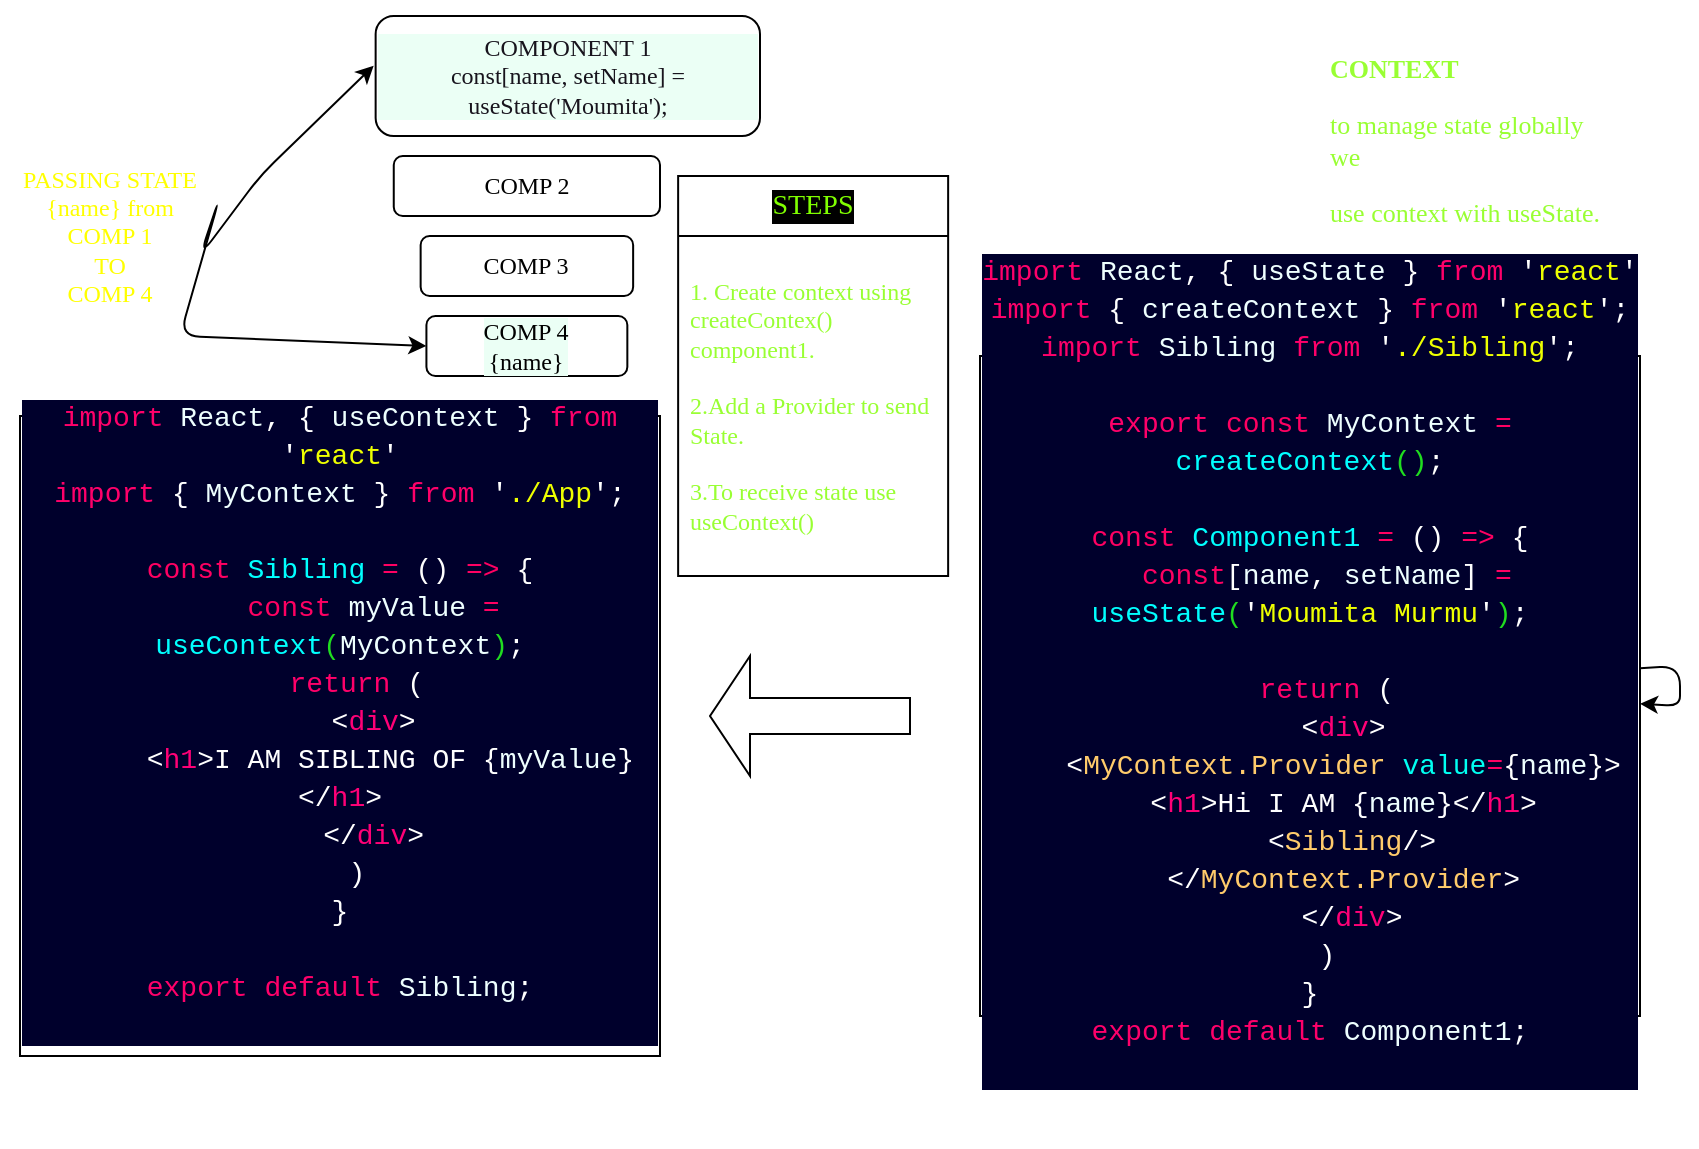 <mxfile>
    <diagram id="_t_SZ6Al54fqi31fHgGA" name="Page-1">
        <mxGraphModel dx="832" dy="1613" grid="1" gridSize="10" guides="1" tooltips="1" connect="1" arrows="1" fold="1" page="1" pageScale="1" pageWidth="850" pageHeight="1100" math="0" shadow="0">
            <root>
                <mxCell id="0"/>
                <mxCell id="1" parent="0"/>
                <mxCell id="25" style="edgeStyle=none;html=1;exitX=0.5;exitY=0;exitDx=0;exitDy=0;fontFamily=Verdana;" edge="1" parent="1" source="11">
                    <mxGeometry relative="1" as="geometry">
                        <mxPoint x="310" y="30" as="targetPoint"/>
                    </mxGeometry>
                </mxCell>
                <mxCell id="11" value="COMPONENT 1&lt;br&gt;const[name, setName] = useState('Moumita');&lt;br&gt;" style="rounded=1;whiteSpace=wrap;html=1;fontFamily=Verdana;labelBackgroundColor=#EBFFF5;fontColor=#18141D;" vertex="1" parent="1">
                    <mxGeometry x="207.82" width="192.18" height="60" as="geometry"/>
                </mxCell>
                <mxCell id="12" value="COMP 2&lt;br&gt;" style="rounded=1;whiteSpace=wrap;html=1;fontFamily=Verdana;" vertex="1" parent="1">
                    <mxGeometry x="216.88" y="70" width="133.12" height="30" as="geometry"/>
                </mxCell>
                <mxCell id="13" value="COMP 3&lt;br&gt;" style="rounded=1;whiteSpace=wrap;html=1;fontFamily=Verdana;" vertex="1" parent="1">
                    <mxGeometry x="230.32" y="110" width="106.25" height="30" as="geometry"/>
                </mxCell>
                <mxCell id="14" value="COMP 4&lt;br&gt;{name}" style="rounded=1;whiteSpace=wrap;html=1;fontFamily=Verdana;labelBackgroundColor=#EBFFF5;fontColor=#000000;" vertex="1" parent="1">
                    <mxGeometry x="233.21" y="150" width="100.46" height="30" as="geometry"/>
                </mxCell>
                <mxCell id="16" value="" style="endArrow=classic;startArrow=classic;html=1;fontFamily=Verdana;entryX=-0.005;entryY=0.414;entryDx=0;entryDy=0;entryPerimeter=0;exitX=0;exitY=0.5;exitDx=0;exitDy=0;" edge="1" parent="1" source="14" target="11">
                    <mxGeometry width="50" height="50" relative="1" as="geometry">
                        <mxPoint x="200" y="320" as="sourcePoint"/>
                        <mxPoint x="130" y="130" as="targetPoint"/>
                        <Array as="points">
                            <mxPoint x="110" y="160"/>
                            <mxPoint x="130" y="90"/>
                            <mxPoint x="120" y="120"/>
                            <mxPoint x="150" y="80"/>
                        </Array>
                    </mxGeometry>
                </mxCell>
                <mxCell id="17" value="PASSING STATE {name} from&lt;br&gt;COMP 1 &lt;br&gt;TO &lt;br&gt;COMP 4" style="text;html=1;strokeColor=none;fillColor=none;align=center;verticalAlign=middle;whiteSpace=wrap;rounded=0;fontFamily=Verdana;fontColor=#FFFF00;" vertex="1" parent="1">
                    <mxGeometry x="20" y="60" width="110" height="100" as="geometry"/>
                </mxCell>
                <mxCell id="33" value="STEPS" style="swimlane;fontStyle=0;childLayout=stackLayout;horizontal=1;startSize=30;horizontalStack=0;resizeParent=1;resizeParentMax=0;resizeLast=0;collapsible=1;marginBottom=0;whiteSpace=wrap;html=1;fontFamily=Verdana;fontSize=14;fontColor=#80FF00;labelBackgroundColor=#000000;" vertex="1" parent="1">
                    <mxGeometry x="359.07" y="80" width="135" height="200" as="geometry"/>
                </mxCell>
                <mxCell id="34" value="1. Create context using createContex() component1.&lt;br style=&quot;font-size: 12px;&quot;&gt;&lt;br style=&quot;font-size: 12px;&quot;&gt;2.Add a Provider to send State.&lt;br style=&quot;font-size: 12px;&quot;&gt;&lt;br style=&quot;font-size: 12px;&quot;&gt;3.To receive state use useContext()" style="text;strokeColor=none;fillColor=none;align=left;verticalAlign=middle;spacingLeft=4;spacingRight=4;overflow=hidden;points=[[0,0.5],[1,0.5]];portConstraint=eastwest;rotatable=0;whiteSpace=wrap;html=1;fontFamily=Verdana;fontSize=12;fontColor=#99FF33;" vertex="1" parent="33">
                    <mxGeometry y="30" width="135" height="170" as="geometry"/>
                </mxCell>
                <mxCell id="43" value="&#10;&lt;div style=&quot;color: rgb(255, 255, 255); background-color: rgb(0, 0, 44); font-family: Consolas, &amp;quot;Courier New&amp;quot;, monospace; font-weight: normal; font-size: 14px; line-height: 19px;&quot;&gt;&lt;div&gt;&lt;span style=&quot;color: #ff006a;&quot;&gt;import&lt;/span&gt;&lt;span style=&quot;color: #ffffff;&quot;&gt; &lt;/span&gt;&lt;span style=&quot;color: #eeffff;&quot;&gt;React&lt;/span&gt;&lt;span style=&quot;color: #ffffff;&quot;&gt;, { &lt;/span&gt;&lt;span style=&quot;color: #eeffff;&quot;&gt;useState&lt;/span&gt;&lt;span style=&quot;color: #ffffff;&quot;&gt; } &lt;/span&gt;&lt;span style=&quot;color: #ff006a;&quot;&gt;from&lt;/span&gt;&lt;span style=&quot;color: #ffffff;&quot;&gt; &lt;/span&gt;&lt;span style=&quot;color: #ffffff;&quot;&gt;'&lt;/span&gt;&lt;span style=&quot;color: #eeff00;&quot;&gt;react&lt;/span&gt;&lt;span style=&quot;color: #ffffff;&quot;&gt;'&lt;/span&gt;&lt;/div&gt;&lt;div&gt;&lt;span style=&quot;color: #ff006a;&quot;&gt;import&lt;/span&gt;&lt;span style=&quot;color: #ffffff;&quot;&gt; { &lt;/span&gt;&lt;span style=&quot;color: #eeffff;&quot;&gt;createContext&lt;/span&gt;&lt;span style=&quot;color: #ffffff;&quot;&gt; } &lt;/span&gt;&lt;span style=&quot;color: #ff006a;&quot;&gt;from&lt;/span&gt;&lt;span style=&quot;color: #ffffff;&quot;&gt; &lt;/span&gt;&lt;span style=&quot;color: #ffffff;&quot;&gt;'&lt;/span&gt;&lt;span style=&quot;color: #eeff00;&quot;&gt;react&lt;/span&gt;&lt;span style=&quot;color: #ffffff;&quot;&gt;'&lt;/span&gt;&lt;span style=&quot;color: #ffffff;&quot;&gt;;&lt;/span&gt;&lt;/div&gt;&lt;div&gt;&lt;span style=&quot;color: #ff006a;&quot;&gt;import&lt;/span&gt;&lt;span style=&quot;color: #ffffff;&quot;&gt; &lt;/span&gt;&lt;span style=&quot;color: #eeffff;&quot;&gt;Sibling&lt;/span&gt;&lt;span style=&quot;color: #ffffff;&quot;&gt; &lt;/span&gt;&lt;span style=&quot;color: #ff006a;&quot;&gt;from&lt;/span&gt;&lt;span style=&quot;color: #ffffff;&quot;&gt; &lt;/span&gt;&lt;span style=&quot;color: #ffffff;&quot;&gt;'&lt;/span&gt;&lt;span style=&quot;color: #eeff00;&quot;&gt;./Sibling&lt;/span&gt;&lt;span style=&quot;color: #ffffff;&quot;&gt;'&lt;/span&gt;&lt;span style=&quot;color: #ffffff;&quot;&gt;;&lt;/span&gt;&lt;/div&gt;&lt;br&gt;&lt;div&gt;&lt;span style=&quot;color: #ff006a;&quot;&gt;export&lt;/span&gt;&lt;span style=&quot;color: #ffffff;&quot;&gt; &lt;/span&gt;&lt;span style=&quot;color: #ff0062;&quot;&gt;const&lt;/span&gt;&lt;span style=&quot;color: #ffffff;&quot;&gt; &lt;/span&gt;&lt;span style=&quot;color: #eeffff;&quot;&gt;MyContext&lt;/span&gt;&lt;span style=&quot;color: #ffffff;&quot;&gt; &lt;/span&gt;&lt;span style=&quot;color: #ff0062;&quot;&gt;=&lt;/span&gt;&lt;span style=&quot;color: #20dd20;&quot;&gt; &lt;/span&gt;&lt;span style=&quot;color: #00ffff;&quot;&gt;createContext&lt;/span&gt;&lt;span style=&quot;color: #20dd20;&quot;&gt;()&lt;/span&gt;&lt;span style=&quot;color: #ffffff;&quot;&gt;;&lt;/span&gt;&lt;/div&gt;&lt;div&gt;&lt;span style=&quot;color: #ffffff;&quot;&gt;&amp;nbsp; &lt;/span&gt;&lt;/div&gt;&lt;div&gt;&lt;span style=&quot;color: #ff0062;&quot;&gt;const&lt;/span&gt;&lt;span style=&quot;color: #ffffff;&quot;&gt; &lt;/span&gt;&lt;span style=&quot;color: #00ffff;&quot;&gt;Component1&lt;/span&gt;&lt;span style=&quot;color: #ffffff;&quot;&gt; &lt;/span&gt;&lt;span style=&quot;color: #ff0062;&quot;&gt;=&lt;/span&gt;&lt;span style=&quot;color: #ffffff;&quot;&gt; () &lt;/span&gt;&lt;span style=&quot;color: #ff0062;&quot;&gt;=&amp;gt;&lt;/span&gt;&lt;span style=&quot;color: #ffffff;&quot;&gt; {&lt;/span&gt;&lt;/div&gt;&lt;div&gt;&lt;span style=&quot;color: #ffffff;&quot;&gt;&amp;nbsp; &lt;/span&gt;&lt;span style=&quot;color: #ff0062;&quot;&gt;const&lt;/span&gt;&lt;span style=&quot;color: #ffffff;&quot;&gt;[&lt;/span&gt;&lt;span style=&quot;color: #eeffff;&quot;&gt;name&lt;/span&gt;&lt;span style=&quot;color: #ffffff;&quot;&gt;, &lt;/span&gt;&lt;span style=&quot;color: #eeffff;&quot;&gt;setName&lt;/span&gt;&lt;span style=&quot;color: #ffffff;&quot;&gt;] &lt;/span&gt;&lt;span style=&quot;color: #ff0062;&quot;&gt;=&lt;/span&gt;&lt;span style=&quot;color: #20dd20;&quot;&gt; &lt;/span&gt;&lt;span style=&quot;color: #00ffff;&quot;&gt;useState&lt;/span&gt;&lt;span style=&quot;color: #20dd20;&quot;&gt;(&lt;/span&gt;&lt;span style=&quot;color: #ffffff;&quot;&gt;'&lt;/span&gt;&lt;span style=&quot;color: #eeff00;&quot;&gt;Moumita Murmu&lt;/span&gt;&lt;span style=&quot;color: #ffffff;&quot;&gt;'&lt;/span&gt;&lt;span style=&quot;color: #20dd20;&quot;&gt;)&lt;/span&gt;&lt;span style=&quot;color: #ffffff;&quot;&gt;;&lt;/span&gt;&lt;/div&gt;&lt;br&gt;&lt;div&gt;&lt;span style=&quot;color: #ffffff;&quot;&gt;&amp;nbsp; &lt;/span&gt;&lt;span style=&quot;color: #ff006a;&quot;&gt;return&lt;/span&gt;&lt;span style=&quot;color: #ffffff;&quot;&gt; (&lt;/span&gt;&lt;/div&gt;&lt;div&gt;&lt;span style=&quot;color: #ffffff;&quot;&gt;&amp;nbsp; &amp;nbsp; &lt;/span&gt;&lt;span style=&quot;color: #ffffff;&quot;&gt;&amp;lt;&lt;/span&gt;&lt;span style=&quot;color: #ff0077;&quot;&gt;div&lt;/span&gt;&lt;span style=&quot;color: #ffffff;&quot;&gt;&amp;gt;&lt;/span&gt;&lt;/div&gt;&lt;div&gt;&lt;span style=&quot;color: #ffffff;&quot;&gt;&amp;nbsp; &amp;nbsp; &amp;lt;&lt;/span&gt;&lt;span style=&quot;color: #ffcb6b;&quot;&gt;MyContext.Provider&lt;/span&gt;&lt;span style=&quot;color: #ffffff;&quot;&gt; &lt;/span&gt;&lt;span style=&quot;color: #00fff2;&quot;&gt;value&lt;/span&gt;&lt;span style=&quot;color: #ff0062;&quot;&gt;=&lt;/span&gt;&lt;span style=&quot;color: #ffffff;&quot;&gt;{&lt;/span&gt;&lt;span style=&quot;color: #eeffff;&quot;&gt;name&lt;/span&gt;&lt;span style=&quot;color: #ffffff;&quot;&gt;}&amp;gt;&lt;/span&gt;&lt;/div&gt;&lt;div&gt;&lt;span style=&quot;color: #ffffff;&quot;&gt;&amp;nbsp; &amp;nbsp; &amp;lt;&lt;/span&gt;&lt;span style=&quot;color: #ff0077;&quot;&gt;h1&lt;/span&gt;&lt;span style=&quot;color: #ffffff;&quot;&gt;&amp;gt;&lt;/span&gt;&lt;span style=&quot;color: #ffffff;&quot;&gt;Hi I AM {&lt;/span&gt;&lt;span style=&quot;color: #eeffff;&quot;&gt;name&lt;/span&gt;&lt;span style=&quot;color: #ffffff;&quot;&gt;}&lt;/span&gt;&lt;span style=&quot;color: #ffffff;&quot;&gt;&amp;lt;/&lt;/span&gt;&lt;span style=&quot;color: #ff0077;&quot;&gt;h1&lt;/span&gt;&lt;span style=&quot;color: #ffffff;&quot;&gt;&amp;gt;&lt;/span&gt;&lt;/div&gt;&lt;div&gt;&lt;span style=&quot;color: #ffffff;&quot;&gt;&amp;nbsp; &amp;nbsp; &amp;nbsp;&amp;lt;&lt;/span&gt;&lt;span style=&quot;color: #ffcb6b;&quot;&gt;Sibling&lt;/span&gt;&lt;span style=&quot;color: #ffffff;&quot;&gt;/&amp;gt;&lt;/span&gt;&lt;/div&gt;&lt;div&gt;&lt;span style=&quot;color: #ffffff;&quot;&gt;&amp;nbsp; &amp;nbsp; &lt;/span&gt;&lt;span style=&quot;color: #ffffff;&quot;&gt;&amp;lt;/&lt;/span&gt;&lt;span style=&quot;color: #ffcb6b;&quot;&gt;MyContext.Provider&lt;/span&gt;&lt;span style=&quot;color: #ffffff;&quot;&gt;&amp;gt;&lt;/span&gt;&lt;/div&gt;&lt;div&gt;&lt;span style=&quot;color: #ffffff;&quot;&gt;&amp;nbsp; &amp;nbsp; &amp;nbsp;&lt;/span&gt;&lt;span style=&quot;color: #ffffff;&quot;&gt;&amp;lt;/&lt;/span&gt;&lt;span style=&quot;color: #ff0077;&quot;&gt;div&lt;/span&gt;&lt;span style=&quot;color: #ffffff;&quot;&gt;&amp;gt;&lt;/span&gt;&lt;/div&gt;&lt;div&gt;&lt;span style=&quot;color: #ffffff;&quot;&gt;&amp;nbsp; )&lt;/span&gt;&lt;/div&gt;&lt;div&gt;&lt;span style=&quot;color: #ffffff;&quot;&gt;}&lt;/span&gt;&lt;/div&gt;&lt;div&gt;&lt;span style=&quot;color: #ff006a;&quot;&gt;export&lt;/span&gt;&lt;span style=&quot;color: #ffffff;&quot;&gt; &lt;/span&gt;&lt;span style=&quot;color: #ff006a;&quot;&gt;default&lt;/span&gt;&lt;span style=&quot;color: #ffffff;&quot;&gt; &lt;/span&gt;&lt;span style=&quot;color: #eeffff;&quot;&gt;Component1&lt;/span&gt;&lt;span style=&quot;color: #ffffff;&quot;&gt;;&lt;/span&gt;&lt;/div&gt;&lt;br&gt;&lt;/div&gt;&#10;&#10;" style="whiteSpace=wrap;html=1;aspect=fixed;fontFamily=Verdana;" vertex="1" parent="1">
                    <mxGeometry x="510" y="170" width="330" height="330" as="geometry"/>
                </mxCell>
                <mxCell id="19" value="&lt;h1 style=&quot;font-size: 13px;&quot;&gt;CONTEXT&lt;/h1&gt;&lt;p style=&quot;font-size: 13px;&quot;&gt;to manage state globally we&lt;/p&gt;&lt;p style=&quot;font-size: 13px;&quot;&gt;use context with useState.&lt;/p&gt;" style="text;html=1;strokeColor=none;fillColor=none;spacing=5;spacingTop=-20;whiteSpace=wrap;overflow=hidden;rounded=0;fontFamily=Verdana;fontSize=13;fontColor=#99FF33;" vertex="1" parent="1">
                    <mxGeometry x="680" y="20" width="150" height="100" as="geometry"/>
                </mxCell>
                <mxCell id="46" style="edgeStyle=none;html=1;fontFamily=Verdana;fontSize=12;" edge="1" parent="1" source="43" target="43">
                    <mxGeometry relative="1" as="geometry"/>
                </mxCell>
                <mxCell id="47" value="&#10;&lt;div style=&quot;color: rgb(255, 255, 255); background-color: rgb(0, 0, 44); font-family: Consolas, &amp;quot;Courier New&amp;quot;, monospace; font-weight: normal; font-size: 14px; line-height: 19px;&quot;&gt;&lt;div&gt;&lt;span style=&quot;color: #ff006a;&quot;&gt;import&lt;/span&gt;&lt;span style=&quot;color: #ffffff;&quot;&gt; &lt;/span&gt;&lt;span style=&quot;color: #eeffff;&quot;&gt;React&lt;/span&gt;&lt;span style=&quot;color: #ffffff;&quot;&gt;, { &lt;/span&gt;&lt;span style=&quot;color: #eeffff;&quot;&gt;useContext&lt;/span&gt;&lt;span style=&quot;color: #ffffff;&quot;&gt; } &lt;/span&gt;&lt;span style=&quot;color: #ff006a;&quot;&gt;from&lt;/span&gt;&lt;span style=&quot;color: #ffffff;&quot;&gt; &lt;/span&gt;&lt;span style=&quot;color: #ffffff;&quot;&gt;'&lt;/span&gt;&lt;span style=&quot;color: #eeff00;&quot;&gt;react&lt;/span&gt;&lt;span style=&quot;color: #ffffff;&quot;&gt;'&lt;/span&gt;&lt;/div&gt;&lt;div&gt;&lt;span style=&quot;color: #ff006a;&quot;&gt;import&lt;/span&gt;&lt;span style=&quot;color: #ffffff;&quot;&gt; { &lt;/span&gt;&lt;span style=&quot;color: #eeffff;&quot;&gt;MyContext&lt;/span&gt;&lt;span style=&quot;color: #ffffff;&quot;&gt; } &lt;/span&gt;&lt;span style=&quot;color: #ff006a;&quot;&gt;from&lt;/span&gt;&lt;span style=&quot;color: #ffffff;&quot;&gt; &lt;/span&gt;&lt;span style=&quot;color: #ffffff;&quot;&gt;'&lt;/span&gt;&lt;span style=&quot;color: #eeff00;&quot;&gt;./App&lt;/span&gt;&lt;span style=&quot;color: #ffffff;&quot;&gt;'&lt;/span&gt;&lt;span style=&quot;color: #ffffff;&quot;&gt;;&lt;/span&gt;&lt;/div&gt;&lt;br&gt;&lt;div&gt;&lt;span style=&quot;color: #ff0062;&quot;&gt;const&lt;/span&gt;&lt;span style=&quot;color: #ffffff;&quot;&gt; &lt;/span&gt;&lt;span style=&quot;color: #00ffff;&quot;&gt;Sibling&lt;/span&gt;&lt;span style=&quot;color: #ffffff;&quot;&gt; &lt;/span&gt;&lt;span style=&quot;color: #ff0062;&quot;&gt;=&lt;/span&gt;&lt;span style=&quot;color: #ffffff;&quot;&gt; () &lt;/span&gt;&lt;span style=&quot;color: #ff0062;&quot;&gt;=&amp;gt;&lt;/span&gt;&lt;span style=&quot;color: #ffffff;&quot;&gt; {&lt;/span&gt;&lt;/div&gt;&lt;div&gt;&lt;span style=&quot;color: #ffffff;&quot;&gt;&amp;nbsp; &amp;nbsp; &lt;/span&gt;&lt;span style=&quot;color: #ff0062;&quot;&gt;const&lt;/span&gt;&lt;span style=&quot;color: #ffffff;&quot;&gt; &lt;/span&gt;&lt;span style=&quot;color: #eeffff;&quot;&gt;myValue&lt;/span&gt;&lt;span style=&quot;color: #ffffff;&quot;&gt; &lt;/span&gt;&lt;span style=&quot;color: #ff0062;&quot;&gt;=&lt;/span&gt;&lt;span style=&quot;color: #20dd20;&quot;&gt; &lt;/span&gt;&lt;span style=&quot;color: #00ffff;&quot;&gt;useContext&lt;/span&gt;&lt;span style=&quot;color: #20dd20;&quot;&gt;(&lt;/span&gt;&lt;span style=&quot;color: #eeffff;&quot;&gt;MyContext&lt;/span&gt;&lt;span style=&quot;color: #20dd20;&quot;&gt;)&lt;/span&gt;&lt;span style=&quot;color: #ffffff;&quot;&gt;;&lt;/span&gt;&lt;/div&gt;&lt;div&gt;&lt;span style=&quot;color: #ffffff;&quot;&gt;&amp;nbsp; &lt;/span&gt;&lt;span style=&quot;color: #ff006a;&quot;&gt;return&lt;/span&gt;&lt;span style=&quot;color: #ffffff;&quot;&gt; (&lt;/span&gt;&lt;/div&gt;&lt;div&gt;&lt;span style=&quot;color: #ffffff;&quot;&gt;&amp;nbsp; &amp;nbsp; &lt;/span&gt;&lt;span style=&quot;color: #ffffff;&quot;&gt;&amp;lt;&lt;/span&gt;&lt;span style=&quot;color: #ff0077;&quot;&gt;div&lt;/span&gt;&lt;span style=&quot;color: #ffffff;&quot;&gt;&amp;gt;&lt;/span&gt;&lt;/div&gt;&lt;div&gt;&lt;span style=&quot;color: #ffffff;&quot;&gt;&amp;nbsp; &amp;nbsp; &amp;nbsp; &amp;lt;&lt;/span&gt;&lt;span style=&quot;color: #ff0077;&quot;&gt;h1&lt;/span&gt;&lt;span style=&quot;color: #ffffff;&quot;&gt;&amp;gt;&lt;/span&gt;&lt;span style=&quot;color: #ffffff;&quot;&gt;I AM SIBLING OF {&lt;/span&gt;&lt;span style=&quot;color: #eeffff;&quot;&gt;myValue&lt;/span&gt;&lt;span style=&quot;color: #ffffff;&quot;&gt;}&lt;/span&gt;&lt;span style=&quot;color: #ffffff;&quot;&gt;&amp;lt;/&lt;/span&gt;&lt;span style=&quot;color: #ff0077;&quot;&gt;h1&lt;/span&gt;&lt;span style=&quot;color: #ffffff;&quot;&gt;&amp;gt;&lt;/span&gt;&lt;/div&gt;&lt;div&gt;&lt;span style=&quot;color: #ffffff;&quot;&gt;&amp;nbsp; &amp;nbsp; &lt;/span&gt;&lt;span style=&quot;color: #ffffff;&quot;&gt;&amp;lt;/&lt;/span&gt;&lt;span style=&quot;color: #ff0077;&quot;&gt;div&lt;/span&gt;&lt;span style=&quot;color: #ffffff;&quot;&gt;&amp;gt;&lt;/span&gt;&lt;/div&gt;&lt;div&gt;&lt;span style=&quot;color: #ffffff;&quot;&gt;&amp;nbsp; )&lt;/span&gt;&lt;/div&gt;&lt;div&gt;&lt;span style=&quot;color: #ffffff;&quot;&gt;}&lt;/span&gt;&lt;/div&gt;&lt;br&gt;&lt;div&gt;&lt;span style=&quot;color: #ff006a;&quot;&gt;export&lt;/span&gt;&lt;span style=&quot;color: #ffffff;&quot;&gt; &lt;/span&gt;&lt;span style=&quot;color: #ff006a;&quot;&gt;default&lt;/span&gt;&lt;span style=&quot;color: #ffffff;&quot;&gt; &lt;/span&gt;&lt;span style=&quot;color: #eeffff;&quot;&gt;Sibling&lt;/span&gt;&lt;span style=&quot;color: #ffffff;&quot;&gt;;&lt;/span&gt;&lt;/div&gt;&lt;br&gt;&lt;/div&gt;&#10;&#10;" style="whiteSpace=wrap;html=1;aspect=fixed;fontFamily=Verdana;fontSize=12;" vertex="1" parent="1">
                    <mxGeometry x="30" y="200" width="320" height="320" as="geometry"/>
                </mxCell>
                <mxCell id="48" value="" style="shape=singleArrow;direction=west;whiteSpace=wrap;html=1;fontFamily=Verdana;fontSize=12;" vertex="1" parent="1">
                    <mxGeometry x="375" y="320" width="100" height="60" as="geometry"/>
                </mxCell>
            </root>
        </mxGraphModel>
    </diagram>
</mxfile>